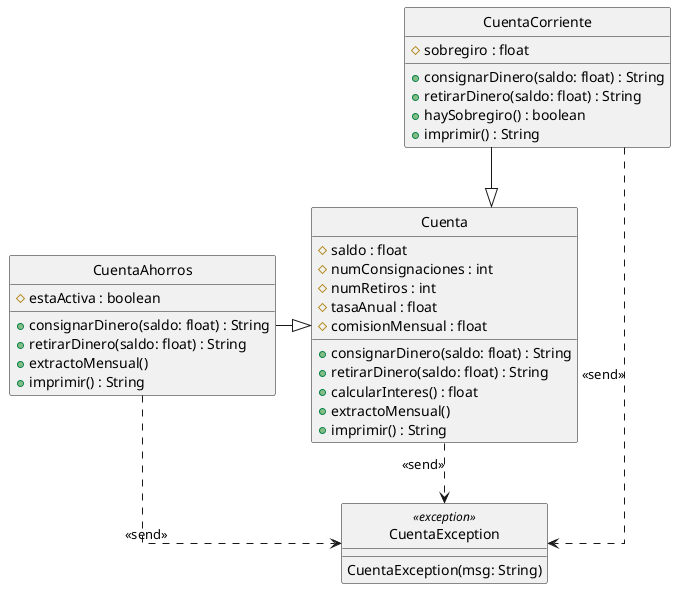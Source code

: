 @startuml Diagrama Taller Herencia

skinparam Linetype ortho
skinparam style strictuml

class Cuenta {
    #saldo : float
    #numConsignaciones : int
    #numRetiros : int
    #tasaAnual : float
    #comisionMensual : float

    +consignarDinero(saldo: float) : String
    +retirarDinero(saldo: float) : String
    +calcularInteres() : float
    +extractoMensual()
    +imprimir() : String
}

class CuentaAhorros {
    #estaActiva : boolean

    +consignarDinero(saldo: float) : String
    +retirarDinero(saldo: float) : String
    +extractoMensual()
    +imprimir() : String
}
class CuentaCorriente {
    #sobregiro : float

    +consignarDinero(saldo: float) : String
    +retirarDinero(saldo: float) : String
    +haySobregiro() : boolean
    +imprimir() : String
}
class CuentaException <<exception>> {
    CuentaException(msg: String)
}
Cuenta ..> CuentaException : <<send>>
CuentaAhorros .> CuentaException : <<send>>
CuentaCorriente .> CuentaException : <<send>>

CuentaAhorros -|> Cuenta
CuentaCorriente --|> Cuenta
@enduml
